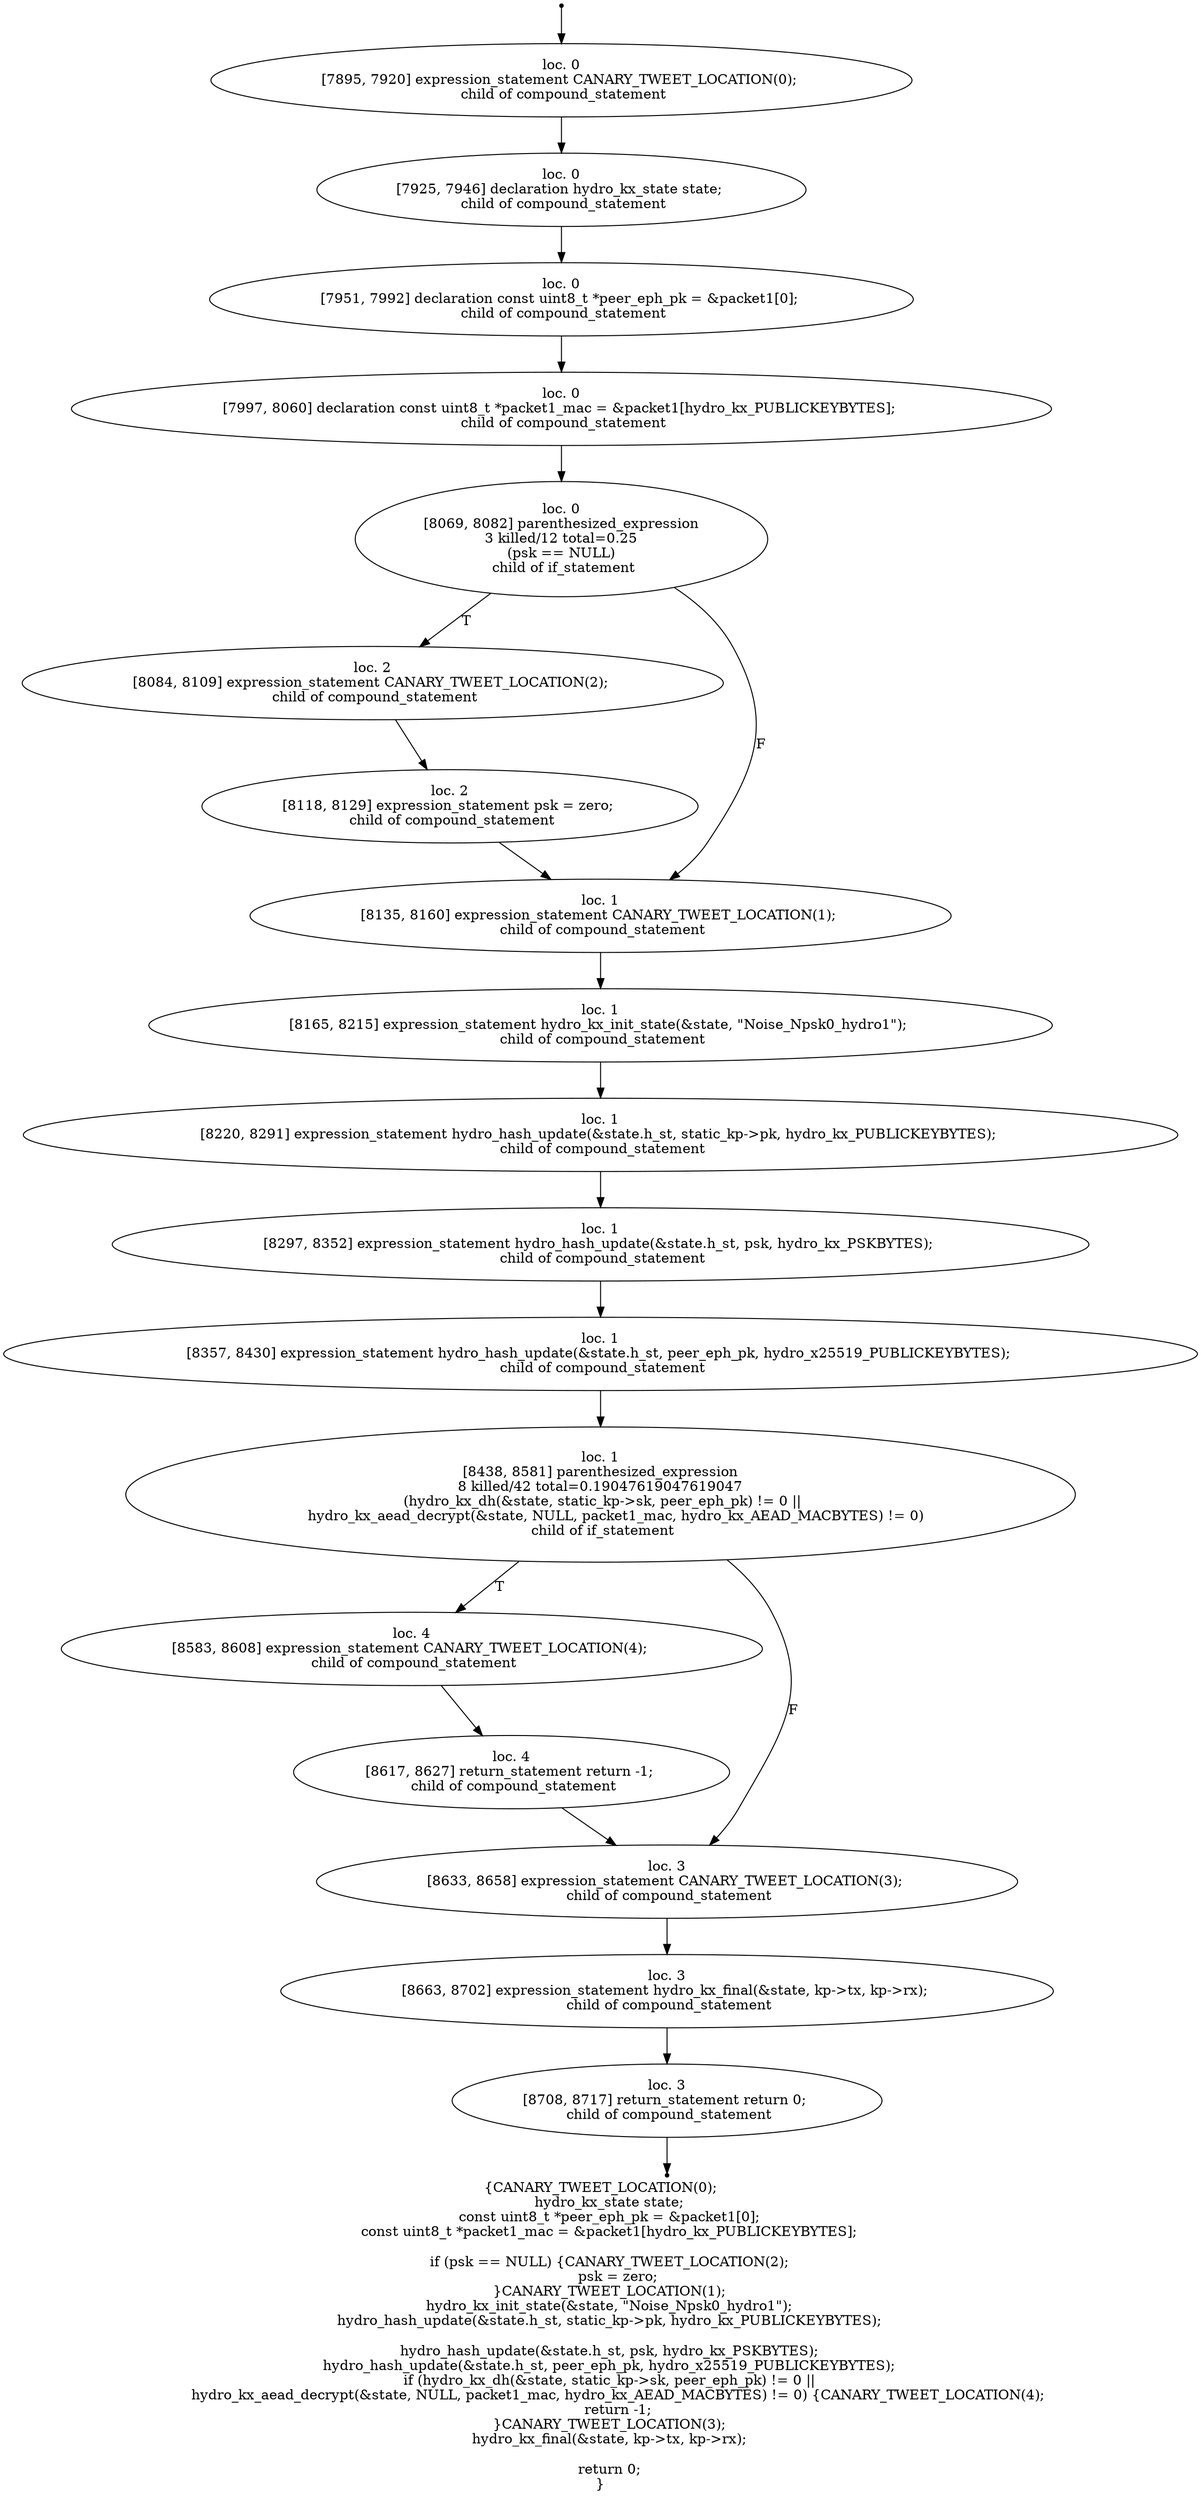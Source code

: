 digraph hydro_kx_n_2_13 {
	initial [shape=point]
	initial -> "loc. 0
[7895, 7920] expression_statement CANARY_TWEET_LOCATION(0); 
 child of compound_statement"
	final [shape=point]
	"loc. 3
[8708, 8717] return_statement return 0; 
 child of compound_statement" -> final
	"loc. 0
[7895, 7920] expression_statement CANARY_TWEET_LOCATION(0); 
 child of compound_statement"
	"loc. 0
[7895, 7920] expression_statement CANARY_TWEET_LOCATION(0); 
 child of compound_statement" -> "loc. 0
[7925, 7946] declaration hydro_kx_state state; 
 child of compound_statement"
	"loc. 0
[7925, 7946] declaration hydro_kx_state state; 
 child of compound_statement"
	"loc. 0
[7925, 7946] declaration hydro_kx_state state; 
 child of compound_statement" -> "loc. 0
[7951, 7992] declaration const uint8_t *peer_eph_pk = &packet1[0]; 
 child of compound_statement"
	"loc. 0
[7951, 7992] declaration const uint8_t *peer_eph_pk = &packet1[0]; 
 child of compound_statement"
	"loc. 0
[7951, 7992] declaration const uint8_t *peer_eph_pk = &packet1[0]; 
 child of compound_statement" -> "loc. 0
[7997, 8060] declaration const uint8_t *packet1_mac = &packet1[hydro_kx_PUBLICKEYBYTES]; 
 child of compound_statement"
	"loc. 0
[7997, 8060] declaration const uint8_t *packet1_mac = &packet1[hydro_kx_PUBLICKEYBYTES]; 
 child of compound_statement"
	"loc. 0
[7997, 8060] declaration const uint8_t *packet1_mac = &packet1[hydro_kx_PUBLICKEYBYTES]; 
 child of compound_statement" -> "loc. 0
[8069, 8082] parenthesized_expression
3 killed/12 total=0.25
 (psk == NULL) 
 child of if_statement"
	"loc. 0
[8069, 8082] parenthesized_expression
3 killed/12 total=0.25
 (psk == NULL) 
 child of if_statement"
	"loc. 0
[8069, 8082] parenthesized_expression
3 killed/12 total=0.25
 (psk == NULL) 
 child of if_statement" -> "loc. 2
[8084, 8109] expression_statement CANARY_TWEET_LOCATION(2); 
 child of compound_statement" [label=T]
	"loc. 0
[8069, 8082] parenthesized_expression
3 killed/12 total=0.25
 (psk == NULL) 
 child of if_statement" -> "loc. 1
[8135, 8160] expression_statement CANARY_TWEET_LOCATION(1); 
 child of compound_statement" [label=F]
	"loc. 2
[8084, 8109] expression_statement CANARY_TWEET_LOCATION(2); 
 child of compound_statement"
	"loc. 2
[8084, 8109] expression_statement CANARY_TWEET_LOCATION(2); 
 child of compound_statement" -> "loc. 2
[8118, 8129] expression_statement psk = zero; 
 child of compound_statement"
	"loc. 1
[8135, 8160] expression_statement CANARY_TWEET_LOCATION(1); 
 child of compound_statement"
	"loc. 1
[8135, 8160] expression_statement CANARY_TWEET_LOCATION(1); 
 child of compound_statement" -> "loc. 1
[8165, 8215] expression_statement hydro_kx_init_state(&state, \"Noise_Npsk0_hydro1\"); 
 child of compound_statement"
	"loc. 2
[8118, 8129] expression_statement psk = zero; 
 child of compound_statement"
	"loc. 2
[8118, 8129] expression_statement psk = zero; 
 child of compound_statement" -> "loc. 1
[8135, 8160] expression_statement CANARY_TWEET_LOCATION(1); 
 child of compound_statement"
	"loc. 1
[8165, 8215] expression_statement hydro_kx_init_state(&state, \"Noise_Npsk0_hydro1\"); 
 child of compound_statement"
	"loc. 1
[8165, 8215] expression_statement hydro_kx_init_state(&state, \"Noise_Npsk0_hydro1\"); 
 child of compound_statement" -> "loc. 1
[8220, 8291] expression_statement hydro_hash_update(&state.h_st, static_kp->pk, hydro_kx_PUBLICKEYBYTES); 
 child of compound_statement"
	"loc. 1
[8220, 8291] expression_statement hydro_hash_update(&state.h_st, static_kp->pk, hydro_kx_PUBLICKEYBYTES); 
 child of compound_statement"
	"loc. 1
[8220, 8291] expression_statement hydro_hash_update(&state.h_st, static_kp->pk, hydro_kx_PUBLICKEYBYTES); 
 child of compound_statement" -> "loc. 1
[8297, 8352] expression_statement hydro_hash_update(&state.h_st, psk, hydro_kx_PSKBYTES); 
 child of compound_statement"
	"loc. 1
[8297, 8352] expression_statement hydro_hash_update(&state.h_st, psk, hydro_kx_PSKBYTES); 
 child of compound_statement"
	"loc. 1
[8297, 8352] expression_statement hydro_hash_update(&state.h_st, psk, hydro_kx_PSKBYTES); 
 child of compound_statement" -> "loc. 1
[8357, 8430] expression_statement hydro_hash_update(&state.h_st, peer_eph_pk, hydro_x25519_PUBLICKEYBYTES); 
 child of compound_statement"
	"loc. 1
[8357, 8430] expression_statement hydro_hash_update(&state.h_st, peer_eph_pk, hydro_x25519_PUBLICKEYBYTES); 
 child of compound_statement"
	"loc. 1
[8357, 8430] expression_statement hydro_hash_update(&state.h_st, peer_eph_pk, hydro_x25519_PUBLICKEYBYTES); 
 child of compound_statement" -> "loc. 1
[8438, 8581] parenthesized_expression
8 killed/42 total=0.19047619047619047
 (hydro_kx_dh(&state, static_kp->sk, peer_eph_pk) != 0 ||
        hydro_kx_aead_decrypt(&state, NULL, packet1_mac, hydro_kx_AEAD_MACBYTES) != 0) 
 child of if_statement"
	"loc. 1
[8438, 8581] parenthesized_expression
8 killed/42 total=0.19047619047619047
 (hydro_kx_dh(&state, static_kp->sk, peer_eph_pk) != 0 ||
        hydro_kx_aead_decrypt(&state, NULL, packet1_mac, hydro_kx_AEAD_MACBYTES) != 0) 
 child of if_statement"
	"loc. 1
[8438, 8581] parenthesized_expression
8 killed/42 total=0.19047619047619047
 (hydro_kx_dh(&state, static_kp->sk, peer_eph_pk) != 0 ||
        hydro_kx_aead_decrypt(&state, NULL, packet1_mac, hydro_kx_AEAD_MACBYTES) != 0) 
 child of if_statement" -> "loc. 4
[8583, 8608] expression_statement CANARY_TWEET_LOCATION(4); 
 child of compound_statement" [label=T]
	"loc. 1
[8438, 8581] parenthesized_expression
8 killed/42 total=0.19047619047619047
 (hydro_kx_dh(&state, static_kp->sk, peer_eph_pk) != 0 ||
        hydro_kx_aead_decrypt(&state, NULL, packet1_mac, hydro_kx_AEAD_MACBYTES) != 0) 
 child of if_statement" -> "loc. 3
[8633, 8658] expression_statement CANARY_TWEET_LOCATION(3); 
 child of compound_statement" [label=F]
	"loc. 4
[8583, 8608] expression_statement CANARY_TWEET_LOCATION(4); 
 child of compound_statement"
	"loc. 4
[8583, 8608] expression_statement CANARY_TWEET_LOCATION(4); 
 child of compound_statement" -> "loc. 4
[8617, 8627] return_statement return -1; 
 child of compound_statement"
	"loc. 3
[8633, 8658] expression_statement CANARY_TWEET_LOCATION(3); 
 child of compound_statement"
	"loc. 3
[8633, 8658] expression_statement CANARY_TWEET_LOCATION(3); 
 child of compound_statement" -> "loc. 3
[8663, 8702] expression_statement hydro_kx_final(&state, kp->tx, kp->rx); 
 child of compound_statement"
	"loc. 4
[8617, 8627] return_statement return -1; 
 child of compound_statement"
	"loc. 4
[8617, 8627] return_statement return -1; 
 child of compound_statement" -> "loc. 3
[8633, 8658] expression_statement CANARY_TWEET_LOCATION(3); 
 child of compound_statement"
	"loc. 3
[8663, 8702] expression_statement hydro_kx_final(&state, kp->tx, kp->rx); 
 child of compound_statement"
	"loc. 3
[8663, 8702] expression_statement hydro_kx_final(&state, kp->tx, kp->rx); 
 child of compound_statement" -> "loc. 3
[8708, 8717] return_statement return 0; 
 child of compound_statement"
	"loc. 3
[8708, 8717] return_statement return 0; 
 child of compound_statement"
	label="{CANARY_TWEET_LOCATION(0);
    hydro_kx_state state;
    const uint8_t *peer_eph_pk = &packet1[0];
    const uint8_t *packet1_mac = &packet1[hydro_kx_PUBLICKEYBYTES];

    if (psk == NULL) {CANARY_TWEET_LOCATION(2);
        psk = zero;
    }CANARY_TWEET_LOCATION(1);
    hydro_kx_init_state(&state, \"Noise_Npsk0_hydro1\");
    hydro_hash_update(&state.h_st, static_kp->pk, hydro_kx_PUBLICKEYBYTES);

    hydro_hash_update(&state.h_st, psk, hydro_kx_PSKBYTES);
    hydro_hash_update(&state.h_st, peer_eph_pk, hydro_x25519_PUBLICKEYBYTES);
    if (hydro_kx_dh(&state, static_kp->sk, peer_eph_pk) != 0 ||
        hydro_kx_aead_decrypt(&state, NULL, packet1_mac, hydro_kx_AEAD_MACBYTES) != 0) {CANARY_TWEET_LOCATION(4);
        return -1;
    }CANARY_TWEET_LOCATION(3);
    hydro_kx_final(&state, kp->tx, kp->rx);

    return 0;
}"
}
